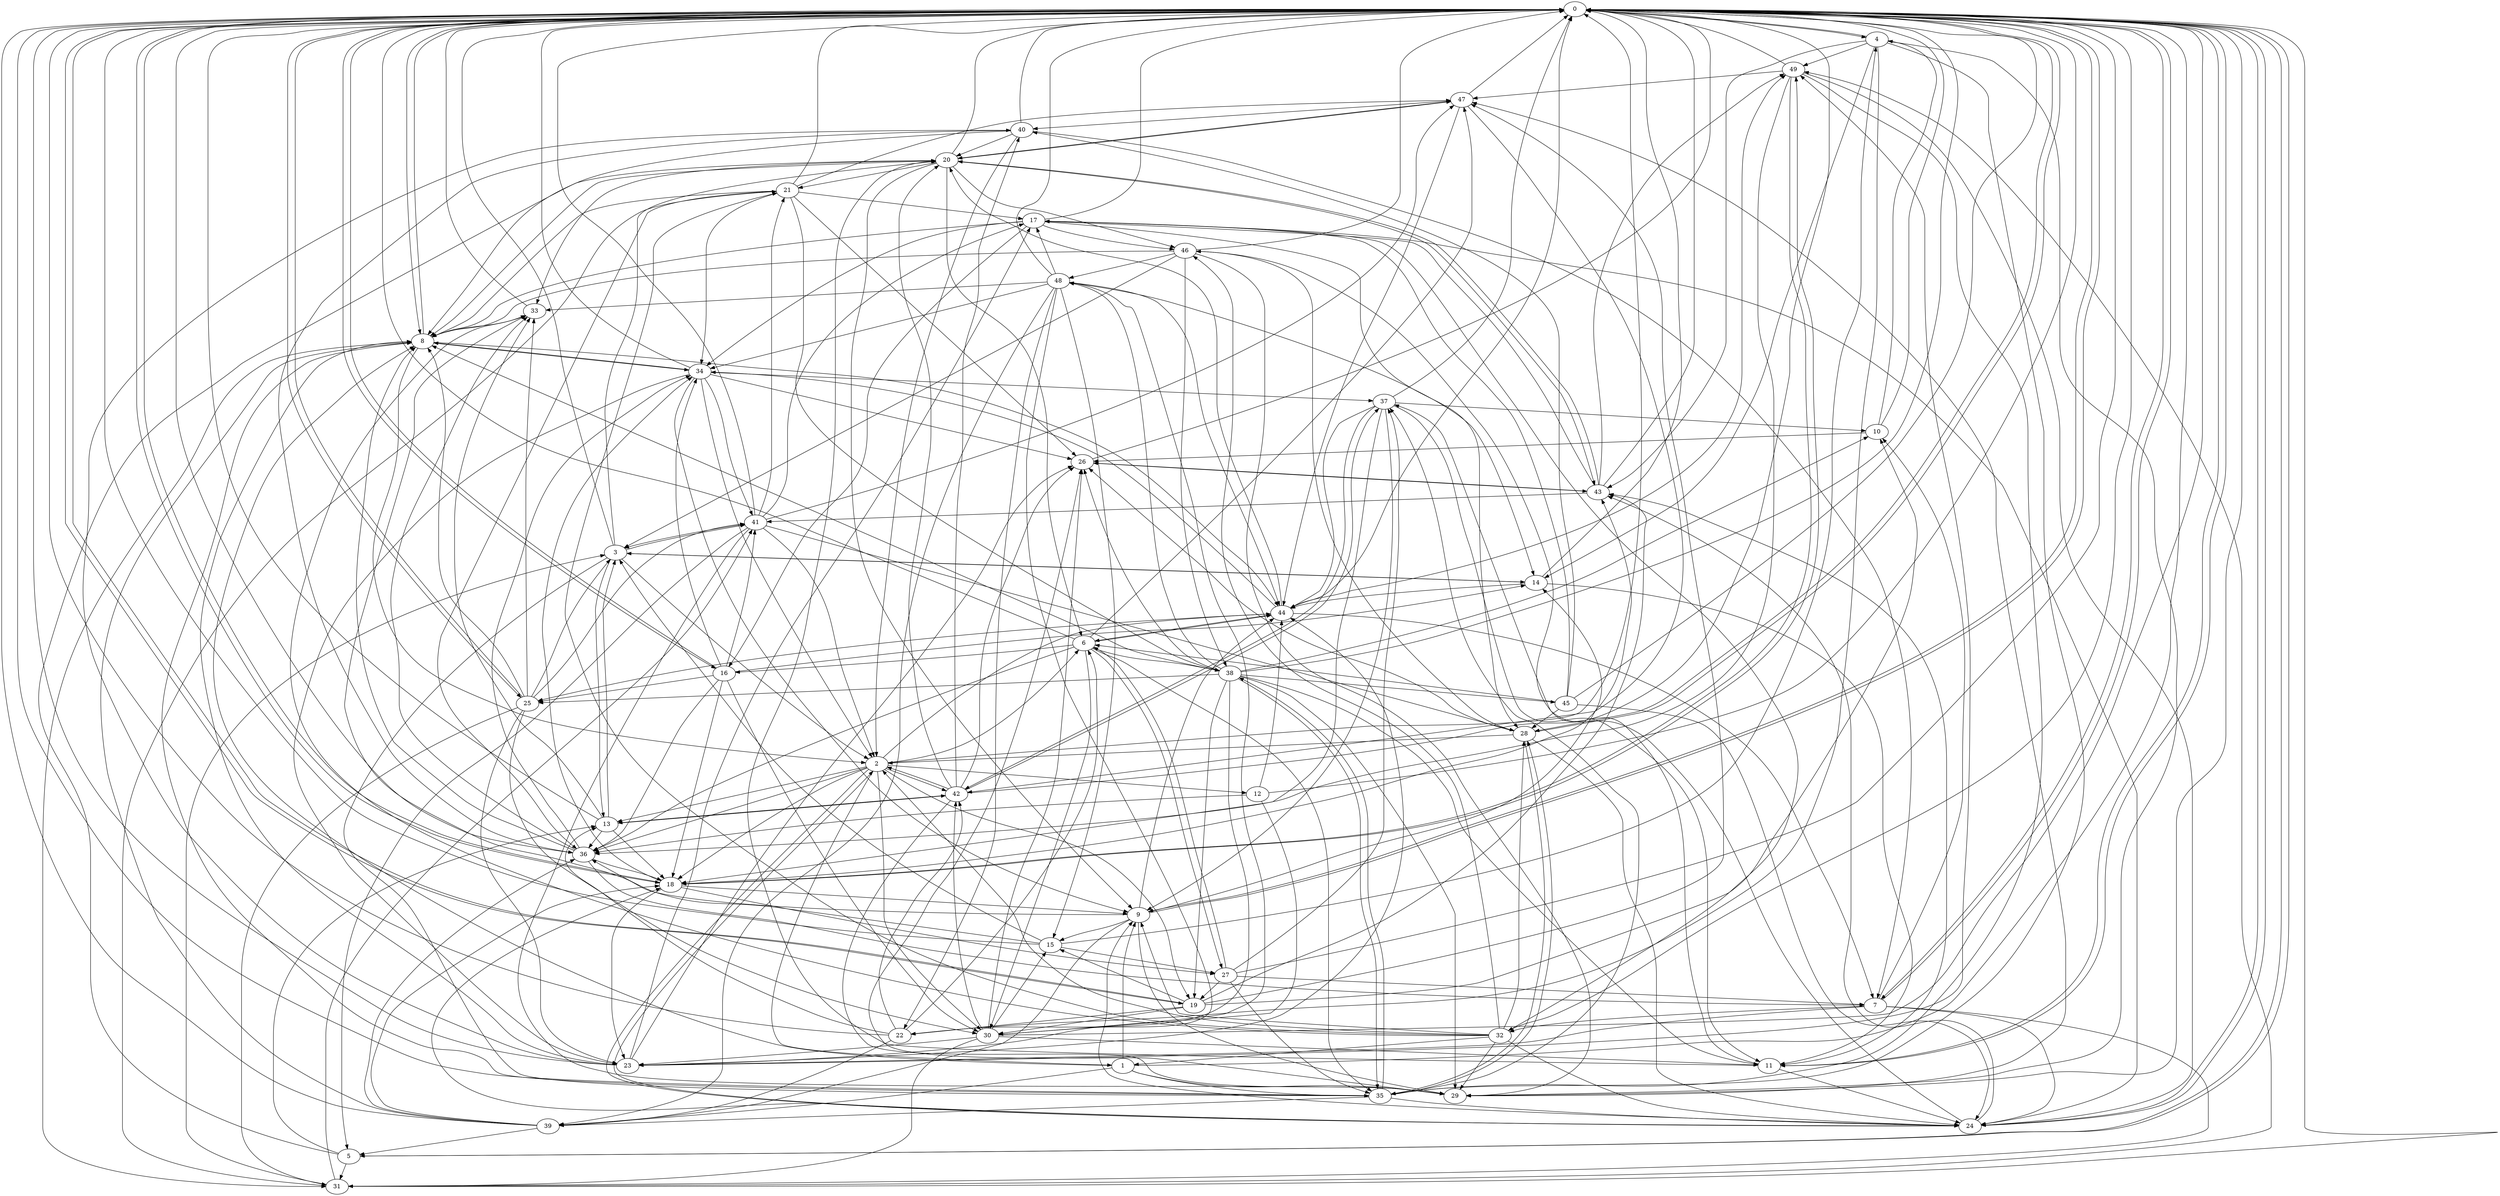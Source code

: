 strict digraph "" {
	0	 [component_delay=3];
	4	 [component_delay=3];
	0 -> 4	 [wire_delay=1];
	5	 [component_delay=3];
	0 -> 5	 [wire_delay=1];
	7	 [component_delay=3];
	0 -> 7	 [wire_delay=1];
	8	 [component_delay=3];
	0 -> 8	 [wire_delay=1];
	9	 [component_delay=3];
	0 -> 9	 [wire_delay=1];
	11	 [component_delay=3];
	0 -> 11	 [wire_delay=1];
	16	 [component_delay=3];
	0 -> 16	 [wire_delay=1];
	18	 [component_delay=3];
	0 -> 18	 [wire_delay=1];
	19	 [component_delay=3];
	0 -> 19	 [wire_delay=1];
	24	 [component_delay=3];
	0 -> 24	 [wire_delay=1];
	25	 [component_delay=3];
	0 -> 25	 [wire_delay=1];
	28	 [component_delay=3];
	0 -> 28	 [wire_delay=1];
	1	 [component_delay=3];
	1 -> 0	 [wire_delay=1];
	1 -> 8	 [wire_delay=1];
	1 -> 9	 [wire_delay=1];
	29	 [component_delay=3];
	1 -> 29	 [wire_delay=1];
	35	 [component_delay=3];
	1 -> 35	 [wire_delay=1];
	39	 [component_delay=3];
	1 -> 39	 [wire_delay=1];
	2	 [component_delay=3];
	2 -> 0	 [wire_delay=1];
	2 -> 1	 [wire_delay=1];
	6	 [component_delay=3];
	2 -> 6	 [wire_delay=1];
	12	 [component_delay=3];
	2 -> 12	 [wire_delay=1];
	13	 [component_delay=3];
	2 -> 13	 [wire_delay=1];
	2 -> 18	 [wire_delay=1];
	2 -> 19	 [wire_delay=1];
	2 -> 24	 [wire_delay=1];
	30	 [component_delay=3];
	2 -> 30	 [wire_delay=1];
	36	 [component_delay=3];
	2 -> 36	 [wire_delay=1];
	42	 [component_delay=3];
	2 -> 42	 [wire_delay=1];
	44	 [component_delay=3];
	2 -> 44	 [wire_delay=1];
	3	 [component_delay=3];
	3 -> 0	 [wire_delay=1];
	3 -> 2	 [wire_delay=1];
	3 -> 13	 [wire_delay=1];
	14	 [component_delay=3];
	3 -> 14	 [wire_delay=1];
	20	 [component_delay=3];
	3 -> 20	 [wire_delay=1];
	3 -> 35	 [wire_delay=1];
	41	 [component_delay=3];
	3 -> 41	 [wire_delay=1];
	4 -> 0	 [wire_delay=1];
	4 -> 14	 [wire_delay=1];
	22	 [component_delay=3];
	4 -> 22	 [wire_delay=1];
	4 -> 29	 [wire_delay=1];
	4 -> 35	 [wire_delay=1];
	43	 [component_delay=3];
	4 -> 43	 [wire_delay=1];
	49	 [component_delay=3];
	4 -> 49	 [wire_delay=1];
	5 -> 0	 [wire_delay=1];
	5 -> 13	 [wire_delay=1];
	5 -> 20	 [wire_delay=1];
	31	 [component_delay=3];
	5 -> 31	 [wire_delay=1];
	6 -> 0	 [wire_delay=1];
	6 -> 16	 [wire_delay=1];
	27	 [component_delay=3];
	6 -> 27	 [wire_delay=1];
	6 -> 30	 [wire_delay=1];
	6 -> 35	 [wire_delay=1];
	6 -> 36	 [wire_delay=1];
	38	 [component_delay=3];
	6 -> 38	 [wire_delay=1];
	6 -> 44	 [wire_delay=1];
	47	 [component_delay=3];
	6 -> 47	 [wire_delay=1];
	7 -> 0	 [wire_delay=1];
	10	 [component_delay=3];
	7 -> 10	 [wire_delay=1];
	23	 [component_delay=3];
	7 -> 23	 [wire_delay=1];
	7 -> 24	 [wire_delay=1];
	7 -> 31	 [wire_delay=1];
	32	 [component_delay=3];
	7 -> 32	 [wire_delay=1];
	8 -> 0	 [wire_delay=1];
	8 -> 2	 [wire_delay=1];
	8 -> 31	 [wire_delay=1];
	34	 [component_delay=3];
	8 -> 34	 [wire_delay=1];
	8 -> 44	 [wire_delay=1];
	9 -> 0	 [wire_delay=1];
	9 -> 14	 [wire_delay=1];
	15	 [component_delay=3];
	9 -> 15	 [wire_delay=1];
	9 -> 29	 [wire_delay=1];
	33	 [component_delay=3];
	9 -> 33	 [wire_delay=1];
	9 -> 39	 [wire_delay=1];
	9 -> 44	 [wire_delay=1];
	10 -> 0	 [wire_delay=1];
	10 -> 4	 [wire_delay=1];
	26	 [component_delay=3];
	10 -> 26	 [wire_delay=1];
	11 -> 0	 [wire_delay=1];
	11 -> 20	 [wire_delay=1];
	11 -> 24	 [wire_delay=1];
	11 -> 43	 [wire_delay=1];
	46	 [component_delay=3];
	11 -> 46	 [wire_delay=1];
	12 -> 0	 [wire_delay=1];
	12 -> 30	 [wire_delay=1];
	12 -> 36	 [wire_delay=1];
	12 -> 44	 [wire_delay=1];
	13 -> 0	 [wire_delay=1];
	13 -> 3	 [wire_delay=1];
	13 -> 18	 [wire_delay=1];
	13 -> 33	 [wire_delay=1];
	13 -> 36	 [wire_delay=1];
	13 -> 42	 [wire_delay=1];
	14 -> 0	 [wire_delay=1];
	14 -> 3	 [wire_delay=1];
	14 -> 11	 [wire_delay=1];
	14 -> 44	 [wire_delay=1];
	15 -> 0	 [wire_delay=1];
	15 -> 3	 [wire_delay=1];
	15 -> 4	 [wire_delay=1];
	15 -> 27	 [wire_delay=1];
	15 -> 36	 [wire_delay=1];
	16 -> 0	 [wire_delay=1];
	16 -> 14	 [wire_delay=1];
	16 -> 18	 [wire_delay=1];
	16 -> 25	 [wire_delay=1];
	16 -> 30	 [wire_delay=1];
	16 -> 34	 [wire_delay=1];
	16 -> 36	 [wire_delay=1];
	16 -> 41	 [wire_delay=1];
	17	 [component_delay=3];
	17 -> 0	 [wire_delay=1];
	17 -> 8	 [wire_delay=1];
	17 -> 16	 [wire_delay=1];
	17 -> 24	 [wire_delay=1];
	17 -> 28	 [wire_delay=1];
	17 -> 32	 [wire_delay=1];
	17 -> 34	 [wire_delay=1];
	17 -> 46	 [wire_delay=1];
	18 -> 0	 [wire_delay=1];
	18 -> 9	 [wire_delay=1];
	18 -> 23	 [wire_delay=1];
	18 -> 27	 [wire_delay=1];
	18 -> 34	 [wire_delay=1];
	18 -> 43	 [wire_delay=1];
	18 -> 49	 [wire_delay=1];
	19 -> 0	 [wire_delay=1];
	19 -> 10	 [wire_delay=1];
	19 -> 15	 [wire_delay=1];
	19 -> 22	 [wire_delay=1];
	19 -> 30	 [wire_delay=1];
	19 -> 43	 [wire_delay=1];
	19 -> 47	 [wire_delay=1];
	20 -> 0	 [wire_delay=1];
	20 -> 6	 [wire_delay=1];
	20 -> 8	 [wire_delay=1];
	20 -> 9	 [wire_delay=1];
	21	 [component_delay=3];
	20 -> 21	 [wire_delay=1];
	20 -> 33	 [wire_delay=1];
	20 -> 43	 [wire_delay=1];
	20 -> 46	 [wire_delay=1];
	20 -> 47	 [wire_delay=1];
	21 -> 0	 [wire_delay=1];
	21 -> 8	 [wire_delay=1];
	21 -> 17	 [wire_delay=1];
	21 -> 26	 [wire_delay=1];
	21 -> 34	 [wire_delay=1];
	21 -> 36	 [wire_delay=1];
	21 -> 38	 [wire_delay=1];
	21 -> 47	 [wire_delay=1];
	22 -> 0	 [wire_delay=1];
	22 -> 6	 [wire_delay=1];
	22 -> 13	 [wire_delay=1];
	22 -> 39	 [wire_delay=1];
	22 -> 42	 [wire_delay=1];
	23 -> 0	 [wire_delay=1];
	23 -> 8	 [wire_delay=1];
	23 -> 17	 [wire_delay=1];
	23 -> 26	 [wire_delay=1];
	40	 [component_delay=3];
	23 -> 40	 [wire_delay=1];
	23 -> 44	 [wire_delay=1];
	23 -> 49	 [wire_delay=1];
	24 -> 0	 [wire_delay=1];
	24 -> 2	 [wire_delay=1];
	24 -> 9	 [wire_delay=1];
	24 -> 18	 [wire_delay=1];
	37	 [component_delay=3];
	24 -> 37	 [wire_delay=1];
	24 -> 43	 [wire_delay=1];
	25 -> 0	 [wire_delay=1];
	25 -> 3	 [wire_delay=1];
	25 -> 8	 [wire_delay=1];
	25 -> 23	 [wire_delay=1];
	25 -> 30	 [wire_delay=1];
	25 -> 31	 [wire_delay=1];
	25 -> 33	 [wire_delay=1];
	25 -> 41	 [wire_delay=1];
	26 -> 0	 [wire_delay=1];
	26 -> 43	 [wire_delay=1];
	27 -> 0	 [wire_delay=1];
	27 -> 6	 [wire_delay=1];
	27 -> 7	 [wire_delay=1];
	27 -> 19	 [wire_delay=1];
	27 -> 35	 [wire_delay=1];
	27 -> 37	 [wire_delay=1];
	28 -> 0	 [wire_delay=1];
	28 -> 2	 [wire_delay=1];
	28 -> 24	 [wire_delay=1];
	28 -> 26	 [wire_delay=1];
	28 -> 35	 [wire_delay=1];
	28 -> 46	 [wire_delay=1];
	29 -> 0	 [wire_delay=1];
	29 -> 26	 [wire_delay=1];
	29 -> 47	 [wire_delay=1];
	30 -> 0	 [wire_delay=1];
	30 -> 11	 [wire_delay=1];
	30 -> 15	 [wire_delay=1];
	30 -> 23	 [wire_delay=1];
	30 -> 26	 [wire_delay=1];
	30 -> 31	 [wire_delay=1];
	30 -> 42	 [wire_delay=1];
	48	 [component_delay=3];
	30 -> 48	 [wire_delay=1];
	31 -> 0	 [wire_delay=1];
	31 -> 3	 [wire_delay=1];
	31 -> 21	 [wire_delay=1];
	31 -> 41	 [wire_delay=1];
	31 -> 49	 [wire_delay=1];
	32 -> 0	 [wire_delay=1];
	32 -> 1	 [wire_delay=1];
	32 -> 2	 [wire_delay=1];
	32 -> 9	 [wire_delay=1];
	32 -> 21	 [wire_delay=1];
	32 -> 24	 [wire_delay=1];
	32 -> 28	 [wire_delay=1];
	32 -> 29	 [wire_delay=1];
	32 -> 33	 [wire_delay=1];
	32 -> 46	 [wire_delay=1];
	33 -> 0	 [wire_delay=1];
	33 -> 8	 [wire_delay=1];
	34 -> 0	 [wire_delay=1];
	34 -> 2	 [wire_delay=1];
	34 -> 8	 [wire_delay=1];
	34 -> 9	 [wire_delay=1];
	34 -> 23	 [wire_delay=1];
	34 -> 26	 [wire_delay=1];
	34 -> 37	 [wire_delay=1];
	34 -> 41	 [wire_delay=1];
	35 -> 0	 [wire_delay=1];
	35 -> 8	 [wire_delay=1];
	35 -> 24	 [wire_delay=1];
	35 -> 28	 [wire_delay=1];
	35 -> 37	 [wire_delay=1];
	35 -> 38	 [wire_delay=1];
	35 -> 39	 [wire_delay=1];
	36 -> 0	 [wire_delay=1];
	36 -> 7	 [wire_delay=1];
	36 -> 8	 [wire_delay=1];
	36 -> 18	 [wire_delay=1];
	36 -> 33	 [wire_delay=1];
	36 -> 34	 [wire_delay=1];
	37 -> 0	 [wire_delay=1];
	37 -> 9	 [wire_delay=1];
	37 -> 10	 [wire_delay=1];
	37 -> 11	 [wire_delay=1];
	37 -> 18	 [wire_delay=1];
	37 -> 42	 [wire_delay=1];
	37 -> 44	 [wire_delay=1];
	38 -> 0	 [wire_delay=1];
	38 -> 8	 [wire_delay=1];
	38 -> 10	 [wire_delay=1];
	38 -> 11	 [wire_delay=1];
	38 -> 19	 [wire_delay=1];
	38 -> 22	 [wire_delay=1];
	38 -> 25	 [wire_delay=1];
	38 -> 26	 [wire_delay=1];
	38 -> 29	 [wire_delay=1];
	38 -> 35	 [wire_delay=1];
	45	 [component_delay=3];
	38 -> 45	 [wire_delay=1];
	38 -> 48	 [wire_delay=1];
	39 -> 0	 [wire_delay=1];
	39 -> 5	 [wire_delay=1];
	39 -> 8	 [wire_delay=1];
	39 -> 18	 [wire_delay=1];
	39 -> 36	 [wire_delay=1];
	40 -> 0	 [wire_delay=1];
	40 -> 2	 [wire_delay=1];
	40 -> 7	 [wire_delay=1];
	40 -> 8	 [wire_delay=1];
	40 -> 20	 [wire_delay=1];
	40 -> 36	 [wire_delay=1];
	41 -> 0	 [wire_delay=1];
	41 -> 2	 [wire_delay=1];
	41 -> 3	 [wire_delay=1];
	41 -> 5	 [wire_delay=1];
	41 -> 17	 [wire_delay=1];
	41 -> 21	 [wire_delay=1];
	41 -> 28	 [wire_delay=1];
	41 -> 29	 [wire_delay=1];
	41 -> 47	 [wire_delay=1];
	42 -> 0	 [wire_delay=1];
	42 -> 2	 [wire_delay=1];
	42 -> 13	 [wire_delay=1];
	42 -> 20	 [wire_delay=1];
	42 -> 26	 [wire_delay=1];
	42 -> 29	 [wire_delay=1];
	42 -> 37	 [wire_delay=1];
	42 -> 40	 [wire_delay=1];
	43 -> 0	 [wire_delay=1];
	43 -> 17	 [wire_delay=1];
	43 -> 20	 [wire_delay=1];
	43 -> 26	 [wire_delay=1];
	43 -> 41	 [wire_delay=1];
	43 -> 49	 [wire_delay=1];
	44 -> 0	 [wire_delay=1];
	44 -> 6	 [wire_delay=1];
	44 -> 7	 [wire_delay=1];
	44 -> 20	 [wire_delay=1];
	44 -> 25	 [wire_delay=1];
	44 -> 34	 [wire_delay=1];
	44 -> 49	 [wire_delay=1];
	45 -> 0	 [wire_delay=1];
	45 -> 6	 [wire_delay=1];
	45 -> 17	 [wire_delay=1];
	45 -> 24	 [wire_delay=1];
	45 -> 28	 [wire_delay=1];
	45 -> 40	 [wire_delay=1];
	46 -> 0	 [wire_delay=1];
	46 -> 3	 [wire_delay=1];
	46 -> 8	 [wire_delay=1];
	46 -> 29	 [wire_delay=1];
	46 -> 38	 [wire_delay=1];
	46 -> 48	 [wire_delay=1];
	47 -> 0	 [wire_delay=1];
	47 -> 20	 [wire_delay=1];
	47 -> 40	 [wire_delay=1];
	47 -> 42	 [wire_delay=1];
	47 -> 44	 [wire_delay=1];
	48 -> 0	 [wire_delay=1];
	48 -> 14	 [wire_delay=1];
	48 -> 15	 [wire_delay=1];
	48 -> 17	 [wire_delay=1];
	48 -> 22	 [wire_delay=1];
	48 -> 23	 [wire_delay=1];
	48 -> 33	 [wire_delay=1];
	48 -> 34	 [wire_delay=1];
	48 -> 39	 [wire_delay=1];
	48 -> 44	 [wire_delay=1];
	49 -> 0	 [wire_delay=1];
	49 -> 18	 [wire_delay=1];
	49 -> 24	 [wire_delay=1];
	49 -> 35	 [wire_delay=1];
	49 -> 36	 [wire_delay=1];
	49 -> 47	 [wire_delay=1];
}
